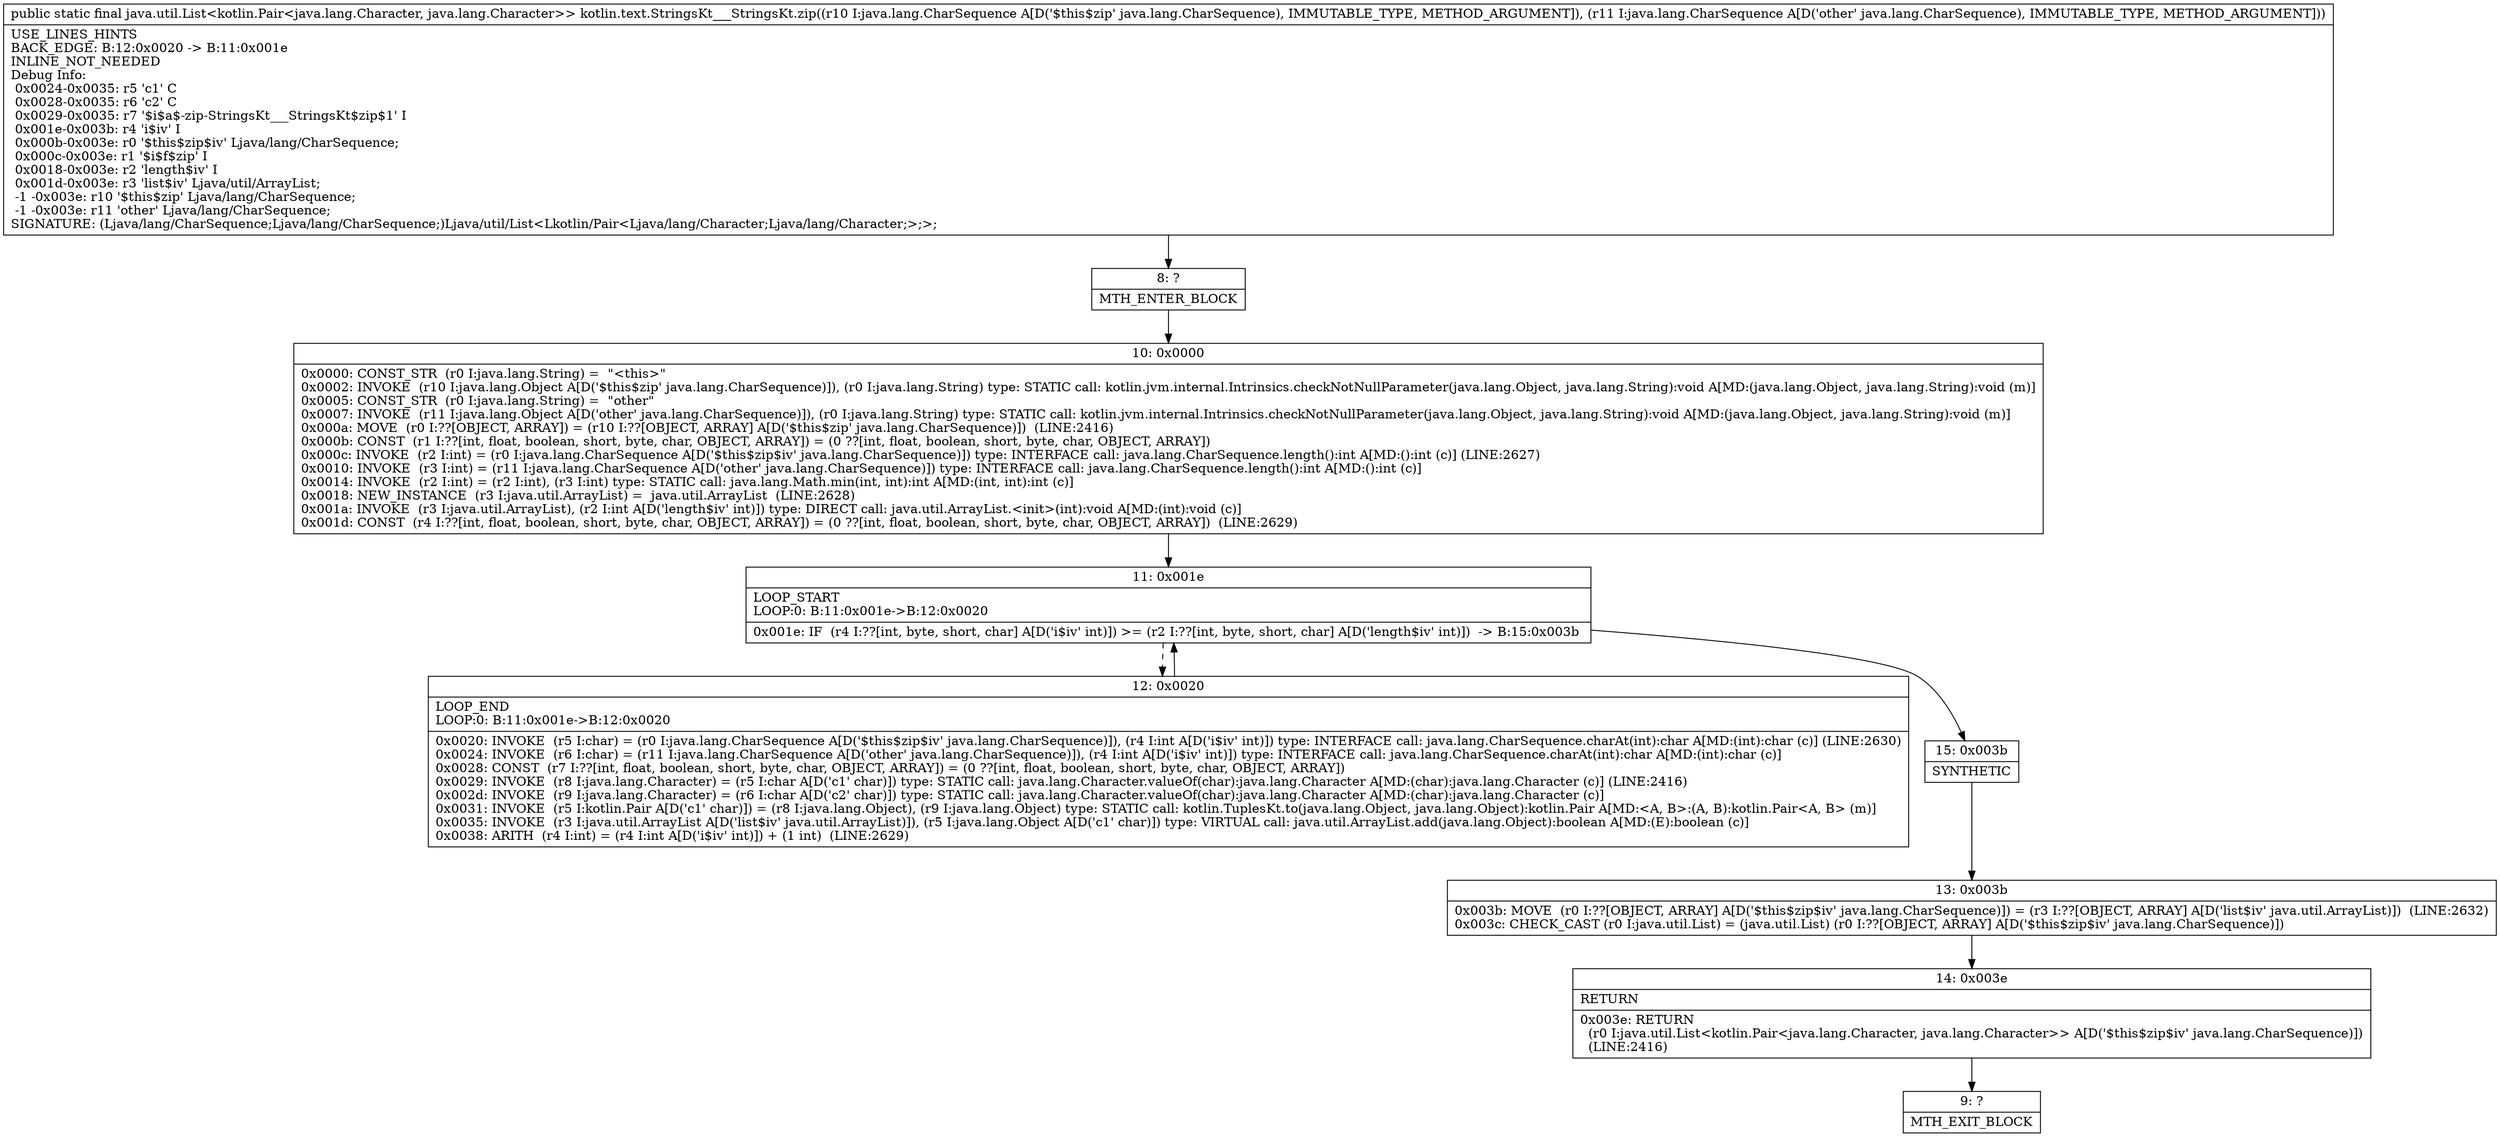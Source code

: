 digraph "CFG forkotlin.text.StringsKt___StringsKt.zip(Ljava\/lang\/CharSequence;Ljava\/lang\/CharSequence;)Ljava\/util\/List;" {
Node_8 [shape=record,label="{8\:\ ?|MTH_ENTER_BLOCK\l}"];
Node_10 [shape=record,label="{10\:\ 0x0000|0x0000: CONST_STR  (r0 I:java.lang.String) =  \"\<this\>\" \l0x0002: INVOKE  (r10 I:java.lang.Object A[D('$this$zip' java.lang.CharSequence)]), (r0 I:java.lang.String) type: STATIC call: kotlin.jvm.internal.Intrinsics.checkNotNullParameter(java.lang.Object, java.lang.String):void A[MD:(java.lang.Object, java.lang.String):void (m)]\l0x0005: CONST_STR  (r0 I:java.lang.String) =  \"other\" \l0x0007: INVOKE  (r11 I:java.lang.Object A[D('other' java.lang.CharSequence)]), (r0 I:java.lang.String) type: STATIC call: kotlin.jvm.internal.Intrinsics.checkNotNullParameter(java.lang.Object, java.lang.String):void A[MD:(java.lang.Object, java.lang.String):void (m)]\l0x000a: MOVE  (r0 I:??[OBJECT, ARRAY]) = (r10 I:??[OBJECT, ARRAY] A[D('$this$zip' java.lang.CharSequence)])  (LINE:2416)\l0x000b: CONST  (r1 I:??[int, float, boolean, short, byte, char, OBJECT, ARRAY]) = (0 ??[int, float, boolean, short, byte, char, OBJECT, ARRAY]) \l0x000c: INVOKE  (r2 I:int) = (r0 I:java.lang.CharSequence A[D('$this$zip$iv' java.lang.CharSequence)]) type: INTERFACE call: java.lang.CharSequence.length():int A[MD:():int (c)] (LINE:2627)\l0x0010: INVOKE  (r3 I:int) = (r11 I:java.lang.CharSequence A[D('other' java.lang.CharSequence)]) type: INTERFACE call: java.lang.CharSequence.length():int A[MD:():int (c)]\l0x0014: INVOKE  (r2 I:int) = (r2 I:int), (r3 I:int) type: STATIC call: java.lang.Math.min(int, int):int A[MD:(int, int):int (c)]\l0x0018: NEW_INSTANCE  (r3 I:java.util.ArrayList) =  java.util.ArrayList  (LINE:2628)\l0x001a: INVOKE  (r3 I:java.util.ArrayList), (r2 I:int A[D('length$iv' int)]) type: DIRECT call: java.util.ArrayList.\<init\>(int):void A[MD:(int):void (c)]\l0x001d: CONST  (r4 I:??[int, float, boolean, short, byte, char, OBJECT, ARRAY]) = (0 ??[int, float, boolean, short, byte, char, OBJECT, ARRAY])  (LINE:2629)\l}"];
Node_11 [shape=record,label="{11\:\ 0x001e|LOOP_START\lLOOP:0: B:11:0x001e\-\>B:12:0x0020\l|0x001e: IF  (r4 I:??[int, byte, short, char] A[D('i$iv' int)]) \>= (r2 I:??[int, byte, short, char] A[D('length$iv' int)])  \-\> B:15:0x003b \l}"];
Node_12 [shape=record,label="{12\:\ 0x0020|LOOP_END\lLOOP:0: B:11:0x001e\-\>B:12:0x0020\l|0x0020: INVOKE  (r5 I:char) = (r0 I:java.lang.CharSequence A[D('$this$zip$iv' java.lang.CharSequence)]), (r4 I:int A[D('i$iv' int)]) type: INTERFACE call: java.lang.CharSequence.charAt(int):char A[MD:(int):char (c)] (LINE:2630)\l0x0024: INVOKE  (r6 I:char) = (r11 I:java.lang.CharSequence A[D('other' java.lang.CharSequence)]), (r4 I:int A[D('i$iv' int)]) type: INTERFACE call: java.lang.CharSequence.charAt(int):char A[MD:(int):char (c)]\l0x0028: CONST  (r7 I:??[int, float, boolean, short, byte, char, OBJECT, ARRAY]) = (0 ??[int, float, boolean, short, byte, char, OBJECT, ARRAY]) \l0x0029: INVOKE  (r8 I:java.lang.Character) = (r5 I:char A[D('c1' char)]) type: STATIC call: java.lang.Character.valueOf(char):java.lang.Character A[MD:(char):java.lang.Character (c)] (LINE:2416)\l0x002d: INVOKE  (r9 I:java.lang.Character) = (r6 I:char A[D('c2' char)]) type: STATIC call: java.lang.Character.valueOf(char):java.lang.Character A[MD:(char):java.lang.Character (c)]\l0x0031: INVOKE  (r5 I:kotlin.Pair A[D('c1' char)]) = (r8 I:java.lang.Object), (r9 I:java.lang.Object) type: STATIC call: kotlin.TuplesKt.to(java.lang.Object, java.lang.Object):kotlin.Pair A[MD:\<A, B\>:(A, B):kotlin.Pair\<A, B\> (m)]\l0x0035: INVOKE  (r3 I:java.util.ArrayList A[D('list$iv' java.util.ArrayList)]), (r5 I:java.lang.Object A[D('c1' char)]) type: VIRTUAL call: java.util.ArrayList.add(java.lang.Object):boolean A[MD:(E):boolean (c)]\l0x0038: ARITH  (r4 I:int) = (r4 I:int A[D('i$iv' int)]) + (1 int)  (LINE:2629)\l}"];
Node_15 [shape=record,label="{15\:\ 0x003b|SYNTHETIC\l}"];
Node_13 [shape=record,label="{13\:\ 0x003b|0x003b: MOVE  (r0 I:??[OBJECT, ARRAY] A[D('$this$zip$iv' java.lang.CharSequence)]) = (r3 I:??[OBJECT, ARRAY] A[D('list$iv' java.util.ArrayList)])  (LINE:2632)\l0x003c: CHECK_CAST (r0 I:java.util.List) = (java.util.List) (r0 I:??[OBJECT, ARRAY] A[D('$this$zip$iv' java.lang.CharSequence)]) \l}"];
Node_14 [shape=record,label="{14\:\ 0x003e|RETURN\l|0x003e: RETURN  \l  (r0 I:java.util.List\<kotlin.Pair\<java.lang.Character, java.lang.Character\>\> A[D('$this$zip$iv' java.lang.CharSequence)])\l  (LINE:2416)\l}"];
Node_9 [shape=record,label="{9\:\ ?|MTH_EXIT_BLOCK\l}"];
MethodNode[shape=record,label="{public static final java.util.List\<kotlin.Pair\<java.lang.Character, java.lang.Character\>\> kotlin.text.StringsKt___StringsKt.zip((r10 I:java.lang.CharSequence A[D('$this$zip' java.lang.CharSequence), IMMUTABLE_TYPE, METHOD_ARGUMENT]), (r11 I:java.lang.CharSequence A[D('other' java.lang.CharSequence), IMMUTABLE_TYPE, METHOD_ARGUMENT]))  | USE_LINES_HINTS\lBACK_EDGE: B:12:0x0020 \-\> B:11:0x001e\lINLINE_NOT_NEEDED\lDebug Info:\l  0x0024\-0x0035: r5 'c1' C\l  0x0028\-0x0035: r6 'c2' C\l  0x0029\-0x0035: r7 '$i$a$\-zip\-StringsKt___StringsKt$zip$1' I\l  0x001e\-0x003b: r4 'i$iv' I\l  0x000b\-0x003e: r0 '$this$zip$iv' Ljava\/lang\/CharSequence;\l  0x000c\-0x003e: r1 '$i$f$zip' I\l  0x0018\-0x003e: r2 'length$iv' I\l  0x001d\-0x003e: r3 'list$iv' Ljava\/util\/ArrayList;\l  \-1 \-0x003e: r10 '$this$zip' Ljava\/lang\/CharSequence;\l  \-1 \-0x003e: r11 'other' Ljava\/lang\/CharSequence;\lSIGNATURE: (Ljava\/lang\/CharSequence;Ljava\/lang\/CharSequence;)Ljava\/util\/List\<Lkotlin\/Pair\<Ljava\/lang\/Character;Ljava\/lang\/Character;\>;\>;\l}"];
MethodNode -> Node_8;Node_8 -> Node_10;
Node_10 -> Node_11;
Node_11 -> Node_12[style=dashed];
Node_11 -> Node_15;
Node_12 -> Node_11;
Node_15 -> Node_13;
Node_13 -> Node_14;
Node_14 -> Node_9;
}

